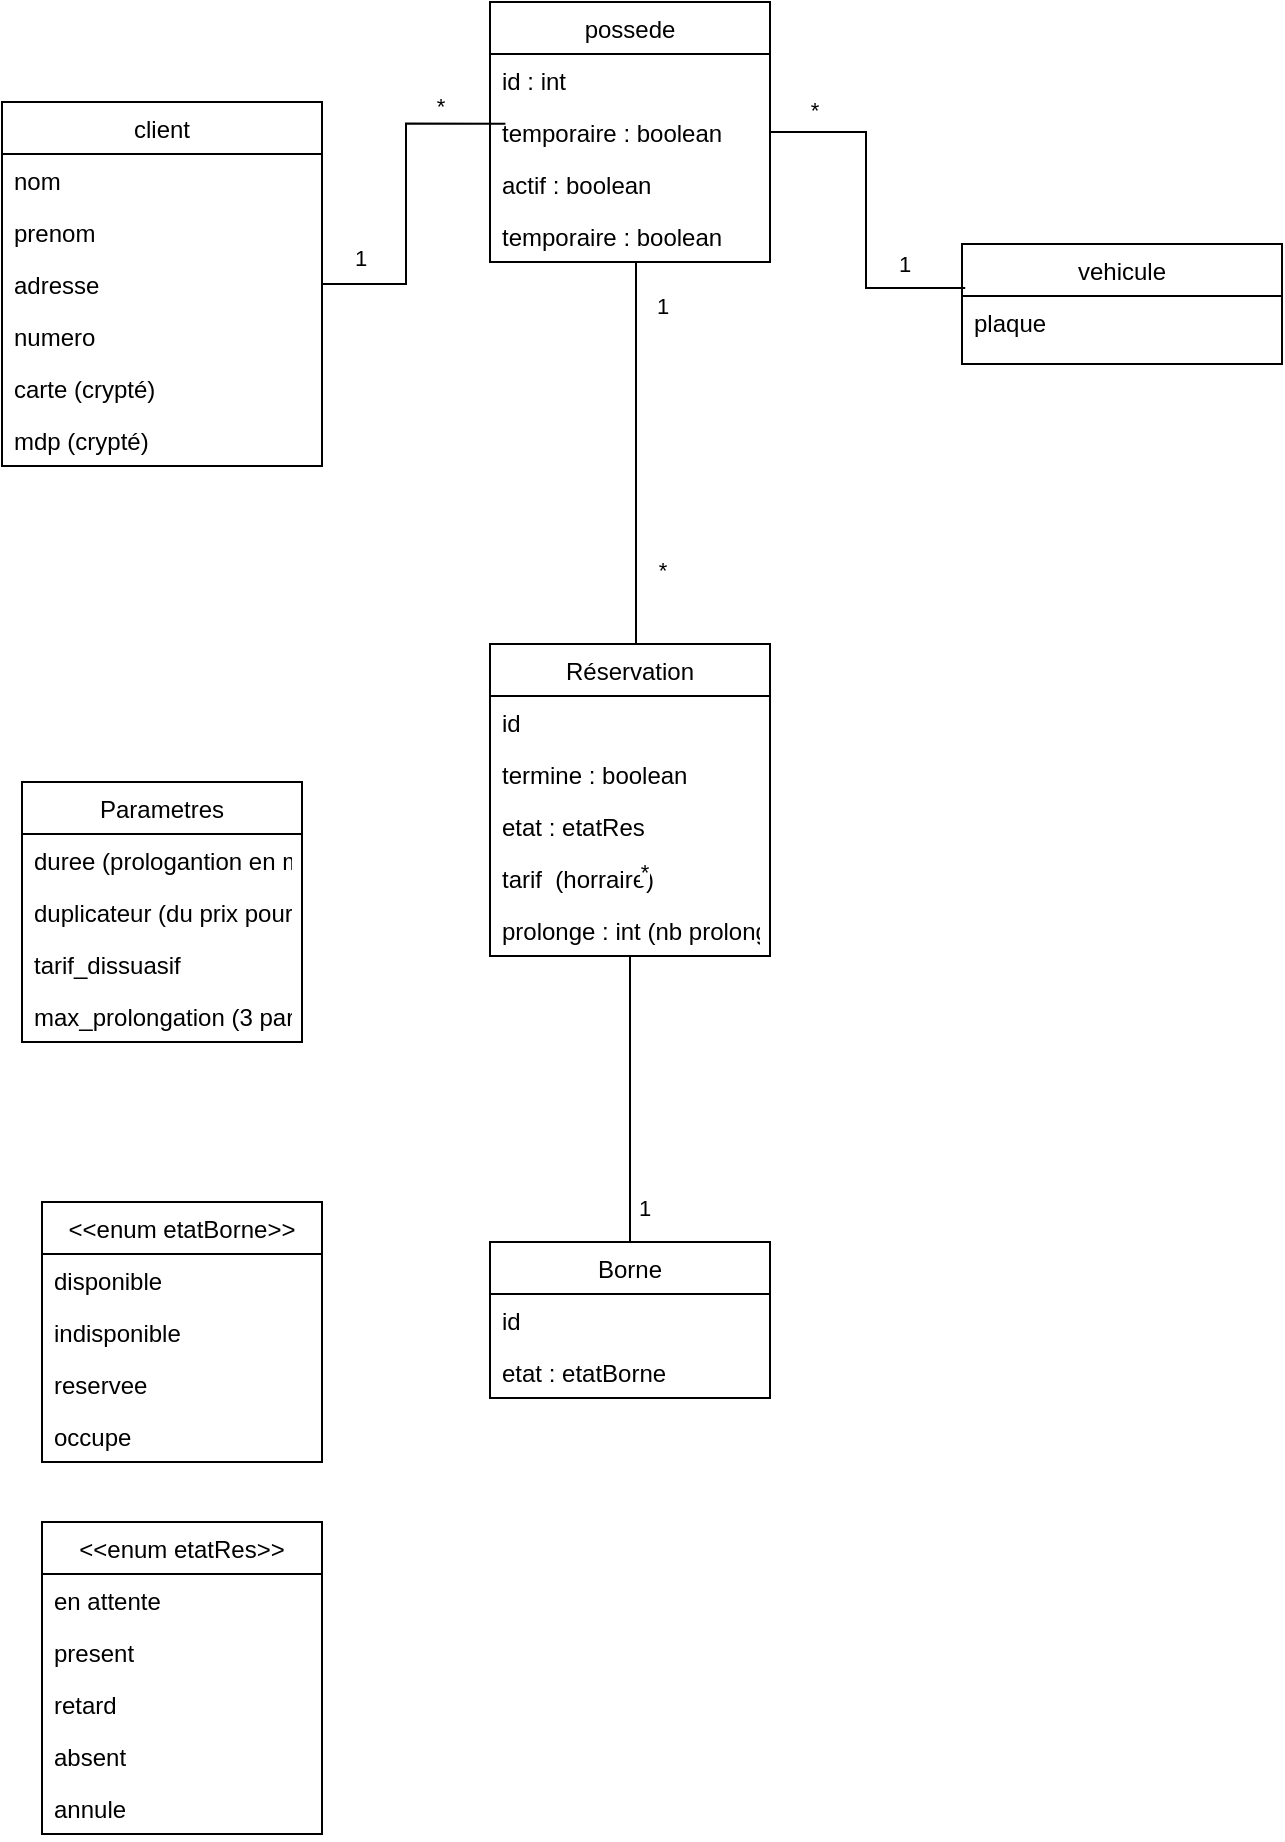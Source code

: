 <mxfile version="16.2.3" type="device" pages="5"><diagram id="_DnQJifFO9U6AT7fsHA0" name="Page-1"><mxGraphModel dx="-170" dy="1074" grid="1" gridSize="10" guides="1" tooltips="1" connect="1" arrows="1" fold="1" page="1" pageScale="1" pageWidth="827" pageHeight="1169" math="0" shadow="0"><root><mxCell id="0"/><mxCell id="1" parent="0"/><mxCell id="Bvrbdbec4DFN22DGj1Hg-1" value="client" style="swimlane;fontStyle=0;align=center;verticalAlign=top;childLayout=stackLayout;horizontal=1;startSize=26;horizontalStack=0;resizeParent=1;resizeLast=0;collapsible=1;marginBottom=0;rounded=0;shadow=0;strokeWidth=1;" vertex="1" parent="1"><mxGeometry x="880" y="250" width="160" height="182" as="geometry"><mxRectangle x="230" y="140" width="160" height="26" as="alternateBounds"/></mxGeometry></mxCell><mxCell id="Bvrbdbec4DFN22DGj1Hg-2" value="nom    " style="text;align=left;verticalAlign=top;spacingLeft=4;spacingRight=4;overflow=hidden;rotatable=0;points=[[0,0.5],[1,0.5]];portConstraint=eastwest;" vertex="1" parent="Bvrbdbec4DFN22DGj1Hg-1"><mxGeometry y="26" width="160" height="26" as="geometry"/></mxCell><mxCell id="Bvrbdbec4DFN22DGj1Hg-3" value="prenom" style="text;align=left;verticalAlign=top;spacingLeft=4;spacingRight=4;overflow=hidden;rotatable=0;points=[[0,0.5],[1,0.5]];portConstraint=eastwest;rounded=0;shadow=0;html=0;" vertex="1" parent="Bvrbdbec4DFN22DGj1Hg-1"><mxGeometry y="52" width="160" height="26" as="geometry"/></mxCell><mxCell id="Bvrbdbec4DFN22DGj1Hg-4" value="adresse" style="text;align=left;verticalAlign=top;spacingLeft=4;spacingRight=4;overflow=hidden;rotatable=0;points=[[0,0.5],[1,0.5]];portConstraint=eastwest;rounded=0;shadow=0;html=0;" vertex="1" parent="Bvrbdbec4DFN22DGj1Hg-1"><mxGeometry y="78" width="160" height="26" as="geometry"/></mxCell><mxCell id="Bvrbdbec4DFN22DGj1Hg-5" value="numero" style="text;align=left;verticalAlign=top;spacingLeft=4;spacingRight=4;overflow=hidden;rotatable=0;points=[[0,0.5],[1,0.5]];portConstraint=eastwest;rounded=0;shadow=0;html=0;" vertex="1" parent="Bvrbdbec4DFN22DGj1Hg-1"><mxGeometry y="104" width="160" height="26" as="geometry"/></mxCell><mxCell id="Bvrbdbec4DFN22DGj1Hg-6" value="carte (crypté)" style="text;align=left;verticalAlign=top;spacingLeft=4;spacingRight=4;overflow=hidden;rotatable=0;points=[[0,0.5],[1,0.5]];portConstraint=eastwest;rounded=0;shadow=0;html=0;" vertex="1" parent="Bvrbdbec4DFN22DGj1Hg-1"><mxGeometry y="130" width="160" height="26" as="geometry"/></mxCell><mxCell id="Bvrbdbec4DFN22DGj1Hg-7" value="mdp (crypté)" style="text;align=left;verticalAlign=top;spacingLeft=4;spacingRight=4;overflow=hidden;rotatable=0;points=[[0,0.5],[1,0.5]];portConstraint=eastwest;rounded=0;shadow=0;html=0;" vertex="1" parent="Bvrbdbec4DFN22DGj1Hg-1"><mxGeometry y="156" width="160" height="26" as="geometry"/></mxCell><mxCell id="Bvrbdbec4DFN22DGj1Hg-8" value="vehicule" style="swimlane;fontStyle=0;align=center;verticalAlign=top;childLayout=stackLayout;horizontal=1;startSize=26;horizontalStack=0;resizeParent=1;resizeLast=0;collapsible=1;marginBottom=0;rounded=0;shadow=0;strokeWidth=1;" vertex="1" parent="1"><mxGeometry x="1360" y="321" width="160" height="60" as="geometry"><mxRectangle x="230" y="140" width="160" height="26" as="alternateBounds"/></mxGeometry></mxCell><mxCell id="Bvrbdbec4DFN22DGj1Hg-9" value="plaque" style="text;align=left;verticalAlign=top;spacingLeft=4;spacingRight=4;overflow=hidden;rotatable=0;points=[[0,0.5],[1,0.5]];portConstraint=eastwest;rounded=0;shadow=0;html=0;" vertex="1" parent="Bvrbdbec4DFN22DGj1Hg-8"><mxGeometry y="26" width="160" height="26" as="geometry"/></mxCell><mxCell id="Bvrbdbec4DFN22DGj1Hg-10" style="edgeStyle=orthogonalEdgeStyle;rounded=0;orthogonalLoop=1;jettySize=auto;html=1;exitX=1;exitY=0.5;exitDx=0;exitDy=0;entryX=0.01;entryY=0.367;entryDx=0;entryDy=0;entryPerimeter=0;endArrow=none;endFill=0;" edge="1" parent="1" source="Bvrbdbec4DFN22DGj1Hg-13" target="Bvrbdbec4DFN22DGj1Hg-8"><mxGeometry relative="1" as="geometry"/></mxCell><mxCell id="Bvrbdbec4DFN22DGj1Hg-11" value="*" style="edgeLabel;html=1;align=center;verticalAlign=middle;resizable=0;points=[];" vertex="1" connectable="0" parent="Bvrbdbec4DFN22DGj1Hg-10"><mxGeometry x="-0.748" y="2" relative="1" as="geometry"><mxPoint y="-9" as="offset"/></mxGeometry></mxCell><mxCell id="Bvrbdbec4DFN22DGj1Hg-12" value="1" style="edgeLabel;html=1;align=center;verticalAlign=middle;resizable=0;points=[];" vertex="1" connectable="0" parent="Bvrbdbec4DFN22DGj1Hg-10"><mxGeometry x="0.643" relative="1" as="geometry"><mxPoint y="-12" as="offset"/></mxGeometry></mxCell><mxCell id="Bvrbdbec4DFN22DGj1Hg-13" value="possede" style="swimlane;fontStyle=0;childLayout=stackLayout;horizontal=1;startSize=26;fillColor=none;horizontalStack=0;resizeParent=1;resizeParentMax=0;resizeLast=0;collapsible=1;marginBottom=0;" vertex="1" parent="1"><mxGeometry x="1124" y="200" width="140" height="130" as="geometry"/></mxCell><mxCell id="Bvrbdbec4DFN22DGj1Hg-47" value="id : int" style="text;strokeColor=none;fillColor=none;align=left;verticalAlign=top;spacingLeft=4;spacingRight=4;overflow=hidden;rotatable=0;points=[[0,0.5],[1,0.5]];portConstraint=eastwest;" vertex="1" parent="Bvrbdbec4DFN22DGj1Hg-13"><mxGeometry y="26" width="140" height="26" as="geometry"/></mxCell><mxCell id="Bvrbdbec4DFN22DGj1Hg-14" value="temporaire : boolean" style="text;strokeColor=none;fillColor=none;align=left;verticalAlign=top;spacingLeft=4;spacingRight=4;overflow=hidden;rotatable=0;points=[[0,0.5],[1,0.5]];portConstraint=eastwest;" vertex="1" parent="Bvrbdbec4DFN22DGj1Hg-13"><mxGeometry y="52" width="140" height="26" as="geometry"/></mxCell><mxCell id="Bvrbdbec4DFN22DGj1Hg-15" value="actif : boolean" style="text;strokeColor=none;fillColor=none;align=left;verticalAlign=top;spacingLeft=4;spacingRight=4;overflow=hidden;rotatable=0;points=[[0,0.5],[1,0.5]];portConstraint=eastwest;" vertex="1" parent="Bvrbdbec4DFN22DGj1Hg-13"><mxGeometry y="78" width="140" height="26" as="geometry"/></mxCell><mxCell id="Bvrbdbec4DFN22DGj1Hg-46" value="temporaire : boolean" style="text;strokeColor=none;fillColor=none;align=left;verticalAlign=top;spacingLeft=4;spacingRight=4;overflow=hidden;rotatable=0;points=[[0,0.5],[1,0.5]];portConstraint=eastwest;" vertex="1" parent="Bvrbdbec4DFN22DGj1Hg-13"><mxGeometry y="104" width="140" height="26" as="geometry"/></mxCell><mxCell id="Bvrbdbec4DFN22DGj1Hg-16" style="edgeStyle=orthogonalEdgeStyle;rounded=0;orthogonalLoop=1;jettySize=auto;html=1;exitX=1;exitY=0.5;exitDx=0;exitDy=0;entryX=0.055;entryY=0.468;entryDx=0;entryDy=0;entryPerimeter=0;endArrow=none;endFill=0;" edge="1" parent="1" source="Bvrbdbec4DFN22DGj1Hg-4" target="Bvrbdbec4DFN22DGj1Hg-13"><mxGeometry relative="1" as="geometry"/></mxCell><mxCell id="Bvrbdbec4DFN22DGj1Hg-17" value="1" style="edgeLabel;html=1;align=center;verticalAlign=middle;resizable=0;points=[];" vertex="1" connectable="0" parent="Bvrbdbec4DFN22DGj1Hg-16"><mxGeometry x="-0.781" y="-1" relative="1" as="geometry"><mxPoint y="-14" as="offset"/></mxGeometry></mxCell><mxCell id="Bvrbdbec4DFN22DGj1Hg-18" value="*" style="edgeLabel;html=1;align=center;verticalAlign=middle;resizable=0;points=[];" vertex="1" connectable="0" parent="Bvrbdbec4DFN22DGj1Hg-16"><mxGeometry x="0.614" y="2" relative="1" as="geometry"><mxPoint y="-7" as="offset"/></mxGeometry></mxCell><mxCell id="Bvrbdbec4DFN22DGj1Hg-19" style="edgeStyle=orthogonalEdgeStyle;rounded=0;orthogonalLoop=1;jettySize=auto;html=1;exitX=0.5;exitY=0;exitDx=0;exitDy=0;endArrow=none;endFill=0;" edge="1" parent="1"><mxGeometry relative="1" as="geometry"><mxPoint x="1189" y="521" as="sourcePoint"/><mxPoint x="1197" y="330" as="targetPoint"/><Array as="points"><mxPoint x="1197" y="521"/></Array></mxGeometry></mxCell><mxCell id="Bvrbdbec4DFN22DGj1Hg-20" value="1" style="edgeLabel;html=1;align=center;verticalAlign=middle;resizable=0;points=[];" vertex="1" connectable="0" parent="Bvrbdbec4DFN22DGj1Hg-19"><mxGeometry x="0.777" y="-4" relative="1" as="geometry"><mxPoint x="9" as="offset"/></mxGeometry></mxCell><mxCell id="Bvrbdbec4DFN22DGj1Hg-21" value="*" style="edgeLabel;html=1;align=center;verticalAlign=middle;resizable=0;points=[];" vertex="1" connectable="0" parent="Bvrbdbec4DFN22DGj1Hg-19"><mxGeometry x="-0.549" y="-1" relative="1" as="geometry"><mxPoint x="12" as="offset"/></mxGeometry></mxCell><mxCell id="Bvrbdbec4DFN22DGj1Hg-22" value="Réservation" style="swimlane;fontStyle=0;childLayout=stackLayout;horizontal=1;startSize=26;fillColor=none;horizontalStack=0;resizeParent=1;resizeParentMax=0;resizeLast=0;collapsible=1;marginBottom=0;" vertex="1" parent="1"><mxGeometry x="1124" y="521" width="140" height="156" as="geometry"/></mxCell><mxCell id="Bvrbdbec4DFN22DGj1Hg-23" value="id" style="text;strokeColor=none;fillColor=none;align=left;verticalAlign=top;spacingLeft=4;spacingRight=4;overflow=hidden;rotatable=0;points=[[0,0.5],[1,0.5]];portConstraint=eastwest;" vertex="1" parent="Bvrbdbec4DFN22DGj1Hg-22"><mxGeometry y="26" width="140" height="26" as="geometry"/></mxCell><mxCell id="Bvrbdbec4DFN22DGj1Hg-37" value="termine : boolean" style="text;strokeColor=none;fillColor=none;align=left;verticalAlign=top;spacingLeft=4;spacingRight=4;overflow=hidden;rotatable=0;points=[[0,0.5],[1,0.5]];portConstraint=eastwest;" vertex="1" parent="Bvrbdbec4DFN22DGj1Hg-22"><mxGeometry y="52" width="140" height="26" as="geometry"/></mxCell><mxCell id="Bvrbdbec4DFN22DGj1Hg-38" value="etat : etatRes" style="text;strokeColor=none;fillColor=none;align=left;verticalAlign=top;spacingLeft=4;spacingRight=4;overflow=hidden;rotatable=0;points=[[0,0.5],[1,0.5]];portConstraint=eastwest;" vertex="1" parent="Bvrbdbec4DFN22DGj1Hg-22"><mxGeometry y="78" width="140" height="26" as="geometry"/></mxCell><mxCell id="Bvrbdbec4DFN22DGj1Hg-48" value="tarif  (horraire)" style="text;strokeColor=none;fillColor=none;align=left;verticalAlign=top;spacingLeft=4;spacingRight=4;overflow=hidden;rotatable=0;points=[[0,0.5],[1,0.5]];portConstraint=eastwest;" vertex="1" parent="Bvrbdbec4DFN22DGj1Hg-22"><mxGeometry y="104" width="140" height="26" as="geometry"/></mxCell><mxCell id="Bvrbdbec4DFN22DGj1Hg-54" value="prolonge : int (nb prolongation)" style="text;strokeColor=none;fillColor=none;align=left;verticalAlign=top;spacingLeft=4;spacingRight=4;overflow=hidden;rotatable=0;points=[[0,0.5],[1,0.5]];portConstraint=eastwest;" vertex="1" parent="Bvrbdbec4DFN22DGj1Hg-22"><mxGeometry y="130" width="140" height="26" as="geometry"/></mxCell><mxCell id="Bvrbdbec4DFN22DGj1Hg-24" value="Parametres" style="swimlane;fontStyle=0;childLayout=stackLayout;horizontal=1;startSize=26;fillColor=none;horizontalStack=0;resizeParent=1;resizeParentMax=0;resizeLast=0;collapsible=1;marginBottom=0;" vertex="1" parent="1"><mxGeometry x="890" y="590" width="140" height="130" as="geometry"/></mxCell><mxCell id="Bvrbdbec4DFN22DGj1Hg-25" value="duree (prologantion en minute si retard&#10;" style="text;strokeColor=none;fillColor=none;align=left;verticalAlign=top;spacingLeft=4;spacingRight=4;overflow=hidden;rotatable=0;points=[[0,0.5],[1,0.5]];portConstraint=eastwest;" vertex="1" parent="Bvrbdbec4DFN22DGj1Hg-24"><mxGeometry y="26" width="140" height="26" as="geometry"/></mxCell><mxCell id="Bvrbdbec4DFN22DGj1Hg-51" value="duplicateur (du prix pour depassement)&#10;" style="text;strokeColor=none;fillColor=none;align=left;verticalAlign=top;spacingLeft=4;spacingRight=4;overflow=hidden;rotatable=0;points=[[0,0.5],[1,0.5]];portConstraint=eastwest;" vertex="1" parent="Bvrbdbec4DFN22DGj1Hg-24"><mxGeometry y="52" width="140" height="26" as="geometry"/></mxCell><mxCell id="Bvrbdbec4DFN22DGj1Hg-52" value="tarif_dissuasif&#10;" style="text;strokeColor=none;fillColor=none;align=left;verticalAlign=top;spacingLeft=4;spacingRight=4;overflow=hidden;rotatable=0;points=[[0,0.5],[1,0.5]];portConstraint=eastwest;" vertex="1" parent="Bvrbdbec4DFN22DGj1Hg-24"><mxGeometry y="78" width="140" height="26" as="geometry"/></mxCell><mxCell id="Bvrbdbec4DFN22DGj1Hg-53" value="max_prolongation (3 par defaut)" style="text;strokeColor=none;fillColor=none;align=left;verticalAlign=top;spacingLeft=4;spacingRight=4;overflow=hidden;rotatable=0;points=[[0,0.5],[1,0.5]];portConstraint=eastwest;" vertex="1" parent="Bvrbdbec4DFN22DGj1Hg-24"><mxGeometry y="104" width="140" height="26" as="geometry"/></mxCell><mxCell id="Bvrbdbec4DFN22DGj1Hg-28" style="edgeStyle=orthogonalEdgeStyle;rounded=0;orthogonalLoop=1;jettySize=auto;html=1;exitX=0.5;exitY=0;exitDx=0;exitDy=0;endArrow=none;endFill=0;entryX=0.5;entryY=1;entryDx=0;entryDy=0;" edge="1" parent="1" source="Bvrbdbec4DFN22DGj1Hg-26" target="Bvrbdbec4DFN22DGj1Hg-22"><mxGeometry relative="1" as="geometry"><mxPoint x="1194" y="650" as="targetPoint"/></mxGeometry></mxCell><mxCell id="Bvrbdbec4DFN22DGj1Hg-26" value="Borne" style="swimlane;fontStyle=0;childLayout=stackLayout;horizontal=1;startSize=26;fillColor=none;horizontalStack=0;resizeParent=1;resizeParentMax=0;resizeLast=0;collapsible=1;marginBottom=0;" vertex="1" parent="1"><mxGeometry x="1124" y="820" width="140" height="78" as="geometry"/></mxCell><mxCell id="Bvrbdbec4DFN22DGj1Hg-27" value="id" style="text;strokeColor=none;fillColor=none;align=left;verticalAlign=top;spacingLeft=4;spacingRight=4;overflow=hidden;rotatable=0;points=[[0,0.5],[1,0.5]];portConstraint=eastwest;" vertex="1" parent="Bvrbdbec4DFN22DGj1Hg-26"><mxGeometry y="26" width="140" height="26" as="geometry"/></mxCell><mxCell id="Bvrbdbec4DFN22DGj1Hg-29" value="etat : etatBorne" style="text;strokeColor=none;fillColor=none;align=left;verticalAlign=top;spacingLeft=4;spacingRight=4;overflow=hidden;rotatable=0;points=[[0,0.5],[1,0.5]];portConstraint=eastwest;" vertex="1" parent="Bvrbdbec4DFN22DGj1Hg-26"><mxGeometry y="52" width="140" height="26" as="geometry"/></mxCell><mxCell id="Bvrbdbec4DFN22DGj1Hg-30" value="&lt;&lt;enum etatBorne&gt;&gt;" style="swimlane;fontStyle=0;childLayout=stackLayout;horizontal=1;startSize=26;fillColor=none;horizontalStack=0;resizeParent=1;resizeParentMax=0;resizeLast=0;collapsible=1;marginBottom=0;" vertex="1" parent="1"><mxGeometry x="900" y="800" width="140" height="130" as="geometry"/></mxCell><mxCell id="Bvrbdbec4DFN22DGj1Hg-31" value="disponible" style="text;strokeColor=none;fillColor=none;align=left;verticalAlign=top;spacingLeft=4;spacingRight=4;overflow=hidden;rotatable=0;points=[[0,0.5],[1,0.5]];portConstraint=eastwest;" vertex="1" parent="Bvrbdbec4DFN22DGj1Hg-30"><mxGeometry y="26" width="140" height="26" as="geometry"/></mxCell><mxCell id="Bvrbdbec4DFN22DGj1Hg-32" value="indisponible" style="text;strokeColor=none;fillColor=none;align=left;verticalAlign=top;spacingLeft=4;spacingRight=4;overflow=hidden;rotatable=0;points=[[0,0.5],[1,0.5]];portConstraint=eastwest;" vertex="1" parent="Bvrbdbec4DFN22DGj1Hg-30"><mxGeometry y="52" width="140" height="26" as="geometry"/></mxCell><mxCell id="Bvrbdbec4DFN22DGj1Hg-33" value="reservee" style="text;strokeColor=none;fillColor=none;align=left;verticalAlign=top;spacingLeft=4;spacingRight=4;overflow=hidden;rotatable=0;points=[[0,0.5],[1,0.5]];portConstraint=eastwest;" vertex="1" parent="Bvrbdbec4DFN22DGj1Hg-30"><mxGeometry y="78" width="140" height="26" as="geometry"/></mxCell><mxCell id="Bvrbdbec4DFN22DGj1Hg-34" value="occupe" style="text;strokeColor=none;fillColor=none;align=left;verticalAlign=top;spacingLeft=4;spacingRight=4;overflow=hidden;rotatable=0;points=[[0,0.5],[1,0.5]];portConstraint=eastwest;" vertex="1" parent="Bvrbdbec4DFN22DGj1Hg-30"><mxGeometry y="104" width="140" height="26" as="geometry"/></mxCell><mxCell id="Bvrbdbec4DFN22DGj1Hg-35" value="1" style="edgeLabel;html=1;align=center;verticalAlign=middle;resizable=0;points=[];" vertex="1" connectable="0" parent="1"><mxGeometry x="1207" y="810" as="geometry"><mxPoint x="-6" y="-7" as="offset"/></mxGeometry></mxCell><mxCell id="Bvrbdbec4DFN22DGj1Hg-36" value="*" style="edgeLabel;html=1;align=center;verticalAlign=middle;resizable=0;points=[];" vertex="1" connectable="0" parent="1"><mxGeometry x="1207" y="642" as="geometry"><mxPoint x="-6" y="-7" as="offset"/></mxGeometry></mxCell><mxCell id="Bvrbdbec4DFN22DGj1Hg-39" value="&lt;&lt;enum etatRes&gt;&gt;" style="swimlane;fontStyle=0;childLayout=stackLayout;horizontal=1;startSize=26;fillColor=none;horizontalStack=0;resizeParent=1;resizeParentMax=0;resizeLast=0;collapsible=1;marginBottom=0;" vertex="1" parent="1"><mxGeometry x="900" y="960" width="140" height="156" as="geometry"/></mxCell><mxCell id="Bvrbdbec4DFN22DGj1Hg-40" value="en attente" style="text;strokeColor=none;fillColor=none;align=left;verticalAlign=top;spacingLeft=4;spacingRight=4;overflow=hidden;rotatable=0;points=[[0,0.5],[1,0.5]];portConstraint=eastwest;" vertex="1" parent="Bvrbdbec4DFN22DGj1Hg-39"><mxGeometry y="26" width="140" height="26" as="geometry"/></mxCell><mxCell id="Bvrbdbec4DFN22DGj1Hg-41" value="present" style="text;strokeColor=none;fillColor=none;align=left;verticalAlign=top;spacingLeft=4;spacingRight=4;overflow=hidden;rotatable=0;points=[[0,0.5],[1,0.5]];portConstraint=eastwest;" vertex="1" parent="Bvrbdbec4DFN22DGj1Hg-39"><mxGeometry y="52" width="140" height="26" as="geometry"/></mxCell><mxCell id="Bvrbdbec4DFN22DGj1Hg-42" value="retard " style="text;strokeColor=none;fillColor=none;align=left;verticalAlign=top;spacingLeft=4;spacingRight=4;overflow=hidden;rotatable=0;points=[[0,0.5],[1,0.5]];portConstraint=eastwest;" vertex="1" parent="Bvrbdbec4DFN22DGj1Hg-39"><mxGeometry y="78" width="140" height="26" as="geometry"/></mxCell><mxCell id="Bvrbdbec4DFN22DGj1Hg-45" value="absent" style="text;strokeColor=none;fillColor=none;align=left;verticalAlign=top;spacingLeft=4;spacingRight=4;overflow=hidden;rotatable=0;points=[[0,0.5],[1,0.5]];portConstraint=eastwest;" vertex="1" parent="Bvrbdbec4DFN22DGj1Hg-39"><mxGeometry y="104" width="140" height="26" as="geometry"/></mxCell><mxCell id="Bvrbdbec4DFN22DGj1Hg-44" value="annule" style="text;strokeColor=none;fillColor=none;align=left;verticalAlign=top;spacingLeft=4;spacingRight=4;overflow=hidden;rotatable=0;points=[[0,0.5],[1,0.5]];portConstraint=eastwest;" vertex="1" parent="Bvrbdbec4DFN22DGj1Hg-39"><mxGeometry y="130" width="140" height="26" as="geometry"/></mxCell></root></mxGraphModel></diagram><diagram id="lD17yxHKWvkytveplRxK" name="Page-2"><mxGraphModel dx="1185" dy="588" grid="1" gridSize="10" guides="1" tooltips="1" connect="1" arrows="1" fold="1" page="1" pageScale="1" pageWidth="827" pageHeight="1169" math="0" shadow="0"><root><mxCell id="w0CQirE-XBCrg6whhWoJ-0"/><mxCell id="w0CQirE-XBCrg6whhWoJ-1" parent="w0CQirE-XBCrg6whhWoJ-0"/><mxCell id="w0CQirE-XBCrg6whhWoJ-2" value="&lt;b&gt;&lt;font style=&quot;font-size: 18px&quot;&gt;News&lt;/font&gt;&lt;/b&gt;" style="text;html=1;strokeColor=none;fillColor=none;align=center;verticalAlign=middle;whiteSpace=wrap;rounded=0;fontSize=11;" vertex="1" parent="w0CQirE-XBCrg6whhWoJ-1"><mxGeometry x="384" y="80" width="60" height="30" as="geometry"/></mxCell><mxCell id="w0CQirE-XBCrg6whhWoJ-3" value="&lt;font style=&quot;font-size: 11px&quot;&gt;Lorem ipsum dolor sit amet, consectetur adipiscing elit. Aenean non ultricies est, ac ullamcorper mi. Vestibulum in sapien sagittis, vulputate nisl ut, condimentum tortor. Proin id laoreet nisl, non tristique libero. Vestibulum maximus purus purus. Aliquam arcu massa, interdum a bibendum non, imperdiet vel velit. Duis in ex quam. Nullam fermentum mi at lacus porta, ac sollicitudin nulla lobortis. Nullam in quam ultrices, dictum tortor eget, facilisis purus.&lt;/font&gt;" style="rounded=0;whiteSpace=wrap;html=1;fontSize=18;" vertex="1" parent="w0CQirE-XBCrg6whhWoJ-1"><mxGeometry x="276" y="130" width="276" height="270" as="geometry"/></mxCell><mxCell id="w0CQirE-XBCrg6whhWoJ-4" value="modifier" style="rounded=0;whiteSpace=wrap;html=1;fontSize=11;" vertex="1" parent="w0CQirE-XBCrg6whhWoJ-1"><mxGeometry x="300" y="410" width="114" height="20" as="geometry"/></mxCell><mxCell id="w0CQirE-XBCrg6whhWoJ-5" value="Statut : Validée" style="rounded=0;whiteSpace=wrap;html=1;fontSize=11;fillColor=#d5e8d4;strokeColor=#82b366;" vertex="1" parent="w0CQirE-XBCrg6whhWoJ-1"><mxGeometry x="276" y="130" width="120" height="20" as="geometry"/></mxCell><mxCell id="w0CQirE-XBCrg6whhWoJ-6" value="supprimer" style="rounded=0;whiteSpace=wrap;html=1;fontSize=11;" vertex="1" parent="w0CQirE-XBCrg6whhWoJ-1"><mxGeometry x="420" y="410" width="114" height="20" as="geometry"/></mxCell></root></mxGraphModel></diagram><diagram id="OseMMEDU-aOgntNhpm1w" name="Page-3"><mxGraphModel dx="460" dy="752" grid="1" gridSize="10" guides="1" tooltips="1" connect="1" arrows="1" fold="1" page="1" pageScale="1" pageWidth="827" pageHeight="1169" math="0" shadow="0"><root><mxCell id="3yHZFLaQYNfOLGzEMaSO-0"/><mxCell id="3yHZFLaQYNfOLGzEMaSO-1" parent="3yHZFLaQYNfOLGzEMaSO-0"/><mxCell id="3yHZFLaQYNfOLGzEMaSO-3" value="&lt;font style=&quot;font-size: 24px&quot;&gt;&lt;b&gt;Administration&lt;/b&gt;&lt;/font&gt;" style="text;html=1;strokeColor=none;fillColor=none;align=center;verticalAlign=middle;whiteSpace=wrap;rounded=0;fontSize=18;" vertex="1" parent="3yHZFLaQYNfOLGzEMaSO-1"><mxGeometry x="384" y="90" width="60" height="30" as="geometry"/></mxCell><mxCell id="3yHZFLaQYNfOLGzEMaSO-4" value="Changer les paramètres" style="rounded=0;whiteSpace=wrap;html=1;fontSize=24;" vertex="1" parent="3yHZFLaQYNfOLGzEMaSO-1"><mxGeometry x="306" y="160" width="216" height="60" as="geometry"/></mxCell><mxCell id="3yHZFLaQYNfOLGzEMaSO-5" value="Gestion des noms de domaine" style="rounded=0;whiteSpace=wrap;html=1;fontSize=24;" vertex="1" parent="3yHZFLaQYNfOLGzEMaSO-1"><mxGeometry x="306" y="240" width="216" height="60" as="geometry"/></mxCell></root></mxGraphModel></diagram><diagram id="_5cCTkBUJ4cK5V7IPutN" name="Page-4"><mxGraphModel dx="1185" dy="588" grid="1" gridSize="10" guides="1" tooltips="1" connect="1" arrows="1" fold="1" page="1" pageScale="1" pageWidth="827" pageHeight="1169" math="0" shadow="0"><root><mxCell id="aBhM5i-M9qUi2vFYPvP--0"/><mxCell id="aBhM5i-M9qUi2vFYPvP--1" parent="aBhM5i-M9qUi2vFYPvP--0"/><mxCell id="K9zGquhhRhNEAqeWWUgY-0" value="&lt;font style=&quot;font-size: 18px&quot;&gt;Recherche&lt;/font&gt;" style="text;html=1;strokeColor=none;fillColor=none;align=center;verticalAlign=middle;whiteSpace=wrap;rounded=0;fontSize=11;" vertex="1" parent="aBhM5i-M9qUi2vFYPvP--1"><mxGeometry x="430" y="90" width="60" height="30" as="geometry"/></mxCell><mxCell id="K9zGquhhRhNEAqeWWUgY-1" value="mots clé" style="rounded=0;whiteSpace=wrap;html=1;fontSize=11;" vertex="1" parent="aBhM5i-M9qUi2vFYPvP--1"><mxGeometry x="250" y="200" width="90" height="20" as="geometry"/></mxCell><mxCell id="K9zGquhhRhNEAqeWWUgY-2" value="&lt;font color=&quot;#b3b3b3&quot;&gt;entrer votre recherche...&lt;/font&gt;" style="rounded=0;whiteSpace=wrap;html=1;fontSize=11;" vertex="1" parent="aBhM5i-M9qUi2vFYPvP--1"><mxGeometry x="340" y="140" width="210" height="20" as="geometry"/></mxCell><mxCell id="K9zGquhhRhNEAqeWWUgY-3" value="&lt;font color=&quot;#000000&quot;&gt;domaine&lt;/font&gt;" style="rounded=0;whiteSpace=wrap;html=1;fontSize=11;fontColor=#B3B3B3;" vertex="1" parent="aBhM5i-M9qUi2vFYPvP--1"><mxGeometry x="250" y="180" width="90" height="20" as="geometry"/></mxCell><mxCell id="K9zGquhhRhNEAqeWWUgY-4" value="" style="rounded=0;whiteSpace=wrap;html=1;fontSize=11;" vertex="1" parent="aBhM5i-M9qUi2vFYPvP--1"><mxGeometry x="250" y="140" width="90" height="20" as="geometry"/></mxCell><mxCell id="K9zGquhhRhNEAqeWWUgY-5" value="..." style="rounded=0;whiteSpace=wrap;html=1;fontSize=11;" vertex="1" parent="aBhM5i-M9qUi2vFYPvP--1"><mxGeometry x="250" y="160" width="90" height="20" as="geometry"/></mxCell><mxCell id="K9zGquhhRhNEAqeWWUgY-12" value="Archive" style="rounded=0;whiteSpace=wrap;html=1;fontSize=11;fontColor=#000000;" vertex="1" parent="aBhM5i-M9qUi2vFYPvP--1"><mxGeometry x="580" y="140" width="50" height="20" as="geometry"/></mxCell><mxCell id="K9zGquhhRhNEAqeWWUgY-13" value="Non" style="rounded=0;whiteSpace=wrap;html=1;fontSize=11;fillColor=#f8cecc;strokeColor=#b85450;" vertex="1" parent="aBhM5i-M9qUi2vFYPvP--1"><mxGeometry x="630" y="140" width="30" height="20" as="geometry"/></mxCell><mxCell id="K9zGquhhRhNEAqeWWUgY-14" value="&lt;font style=&quot;font-size: 18px&quot;&gt;Résultat(s)&lt;/font&gt;" style="text;html=1;strokeColor=none;fillColor=none;align=center;verticalAlign=middle;whiteSpace=wrap;rounded=0;fontSize=11;" vertex="1" parent="aBhM5i-M9qUi2vFYPvP--1"><mxGeometry x="430" y="210" width="60" height="30" as="geometry"/></mxCell><mxCell id="K9zGquhhRhNEAqeWWUgY-15" value="News" style="rounded=0;whiteSpace=wrap;html=1;fontSize=11;fontColor=#000000;" vertex="1" parent="aBhM5i-M9qUi2vFYPvP--1"><mxGeometry x="400" y="260" width="120" height="60" as="geometry"/></mxCell><mxCell id="Ov9dPVuN3fKwLzCYdt3j-1" value="News" style="rounded=0;whiteSpace=wrap;html=1;fontSize=11;fontColor=#000000;" vertex="1" parent="aBhM5i-M9qUi2vFYPvP--1"><mxGeometry x="400" y="330" width="120" height="60" as="geometry"/></mxCell><mxCell id="Ov9dPVuN3fKwLzCYdt3j-2" value="News" style="rounded=0;whiteSpace=wrap;html=1;fontSize=11;fontColor=#000000;" vertex="1" parent="aBhM5i-M9qUi2vFYPvP--1"><mxGeometry x="400" y="400" width="120" height="60" as="geometry"/></mxCell><mxCell id="Ov9dPVuN3fKwLzCYdt3j-3" value="" style="rounded=0;whiteSpace=wrap;html=1;fontSize=11;fontColor=#000000;" vertex="1" parent="aBhM5i-M9qUi2vFYPvP--1"><mxGeometry x="540" y="250" width="10" height="220" as="geometry"/></mxCell><mxCell id="Ov9dPVuN3fKwLzCYdt3j-4" value="-&lt;br&gt;-&lt;br&gt;-" style="rounded=0;whiteSpace=wrap;html=1;fontSize=11;fontColor=#333333;fillColor=#f5f5f5;strokeColor=#666666;" vertex="1" parent="aBhM5i-M9qUi2vFYPvP--1"><mxGeometry x="540" y="280" width="10" height="40" as="geometry"/></mxCell></root></mxGraphModel></diagram><diagram id="cpg7__O5ncwoBT-ryQpT" name="Page-5"><mxGraphModel dx="1422" dy="705" grid="1" gridSize="10" guides="1" tooltips="1" connect="1" arrows="1" fold="1" page="1" pageScale="1" pageWidth="827" pageHeight="1169" math="0" shadow="0"><root><mxCell id="u30cSxgNcBtZSrJQzq_S-0"/><mxCell id="u30cSxgNcBtZSrJQzq_S-1" parent="u30cSxgNcBtZSrJQzq_S-0"/><mxCell id="u30cSxgNcBtZSrJQzq_S-2" value="&lt;font style=&quot;font-size: 18px&quot;&gt;&lt;b&gt;Créer News&lt;/b&gt;&lt;/font&gt;" style="text;html=1;strokeColor=none;fillColor=none;align=center;verticalAlign=middle;whiteSpace=wrap;rounded=0;fontSize=11;fontColor=#000000;" vertex="1" parent="u30cSxgNcBtZSrJQzq_S-1"><mxGeometry x="414" y="100" width="60" height="30" as="geometry"/></mxCell><mxCell id="u30cSxgNcBtZSrJQzq_S-3" value="" style="rounded=0;whiteSpace=wrap;html=1;fontSize=18;fontColor=#000000;" vertex="1" parent="u30cSxgNcBtZSrJQzq_S-1"><mxGeometry x="240" y="160" width="390" height="210" as="geometry"/></mxCell><mxCell id="u30cSxgNcBtZSrJQzq_S-4" value="Contenu :&amp;nbsp;" style="text;html=1;strokeColor=none;fillColor=none;align=center;verticalAlign=middle;whiteSpace=wrap;rounded=0;fontSize=18;fontColor=#000000;" vertex="1" parent="u30cSxgNcBtZSrJQzq_S-1"><mxGeometry x="288" y="160" width="96" height="30" as="geometry"/></mxCell><mxCell id="u30cSxgNcBtZSrJQzq_S-5" value="mot clé 1&amp;nbsp;" style="rounded=0;whiteSpace=wrap;html=1;fontSize=18;fontColor=#000000;" vertex="1" parent="u30cSxgNcBtZSrJQzq_S-1"><mxGeometry x="240" y="380" width="91" height="30" as="geometry"/></mxCell><mxCell id="u30cSxgNcBtZSrJQzq_S-6" value="mot clé 2&amp;nbsp;" style="rounded=0;whiteSpace=wrap;html=1;fontSize=18;fontColor=#000000;" vertex="1" parent="u30cSxgNcBtZSrJQzq_S-1"><mxGeometry x="340" y="380" width="91" height="30" as="geometry"/></mxCell><mxCell id="u30cSxgNcBtZSrJQzq_S-7" value="mot clé 3" style="rounded=0;whiteSpace=wrap;html=1;fontSize=18;fontColor=#000000;" vertex="1" parent="u30cSxgNcBtZSrJQzq_S-1"><mxGeometry x="441" y="380" width="91" height="30" as="geometry"/></mxCell><mxCell id="u30cSxgNcBtZSrJQzq_S-8" value="Domaine" style="rounded=0;whiteSpace=wrap;html=1;fontSize=18;fontColor=#000000;" vertex="1" parent="u30cSxgNcBtZSrJQzq_S-1"><mxGeometry x="540" y="380" width="91" height="30" as="geometry"/></mxCell><mxCell id="u30cSxgNcBtZSrJQzq_S-9" value="Créer" style="rounded=0;whiteSpace=wrap;html=1;fontSize=18;fillColor=#d5e8d4;strokeColor=#82b366;" vertex="1" parent="u30cSxgNcBtZSrJQzq_S-1"><mxGeometry x="404" y="450" width="80" height="40" as="geometry"/></mxCell></root></mxGraphModel></diagram></mxfile>